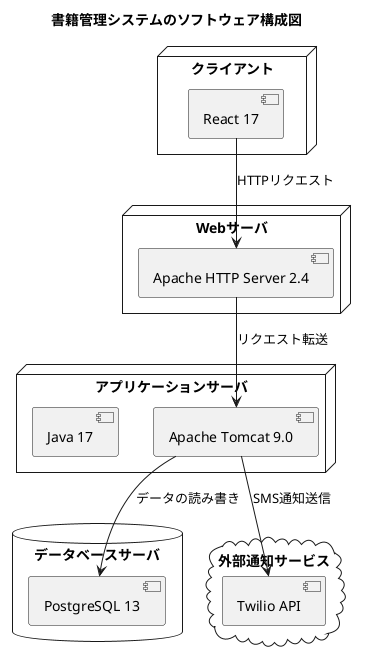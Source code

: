 @startuml
title 書籍管理システムのソフトウェア構成図

node "クライアント" {
    [React 17]
}

node "Webサーバ" {
    [Apache HTTP Server 2.4]
}

node "アプリケーションサーバ" {
    [Apache Tomcat 9.0]
    [Java 17]
}

database "データベースサーバ" {
    [PostgreSQL 13]
}

cloud "外部通知サービス" {
    [Twilio API]
}

[React 17] --> [Apache HTTP Server 2.4] : HTTPリクエスト
[Apache HTTP Server 2.4] --> [Apache Tomcat 9.0] : リクエスト転送
[Apache Tomcat 9.0] --> [PostgreSQL 13] : データの読み書き
[Apache Tomcat 9.0] --> [Twilio API] : SMS通知送信

@enduml